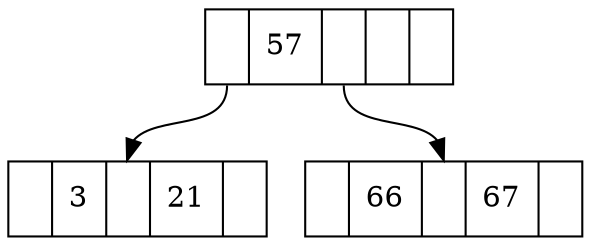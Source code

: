 digraph g {
	
	node [shape = record];

	n1 [label="<l>| 57 |<c>| |<r>"];
	n2 [label="<l>| 3  |<c>| 21 |<r>"];
	n3 [label="<l>| 66 |<c>| 67 |<r>"];

	n1:l -> n2:c
	n1:c -> n3:c
}
